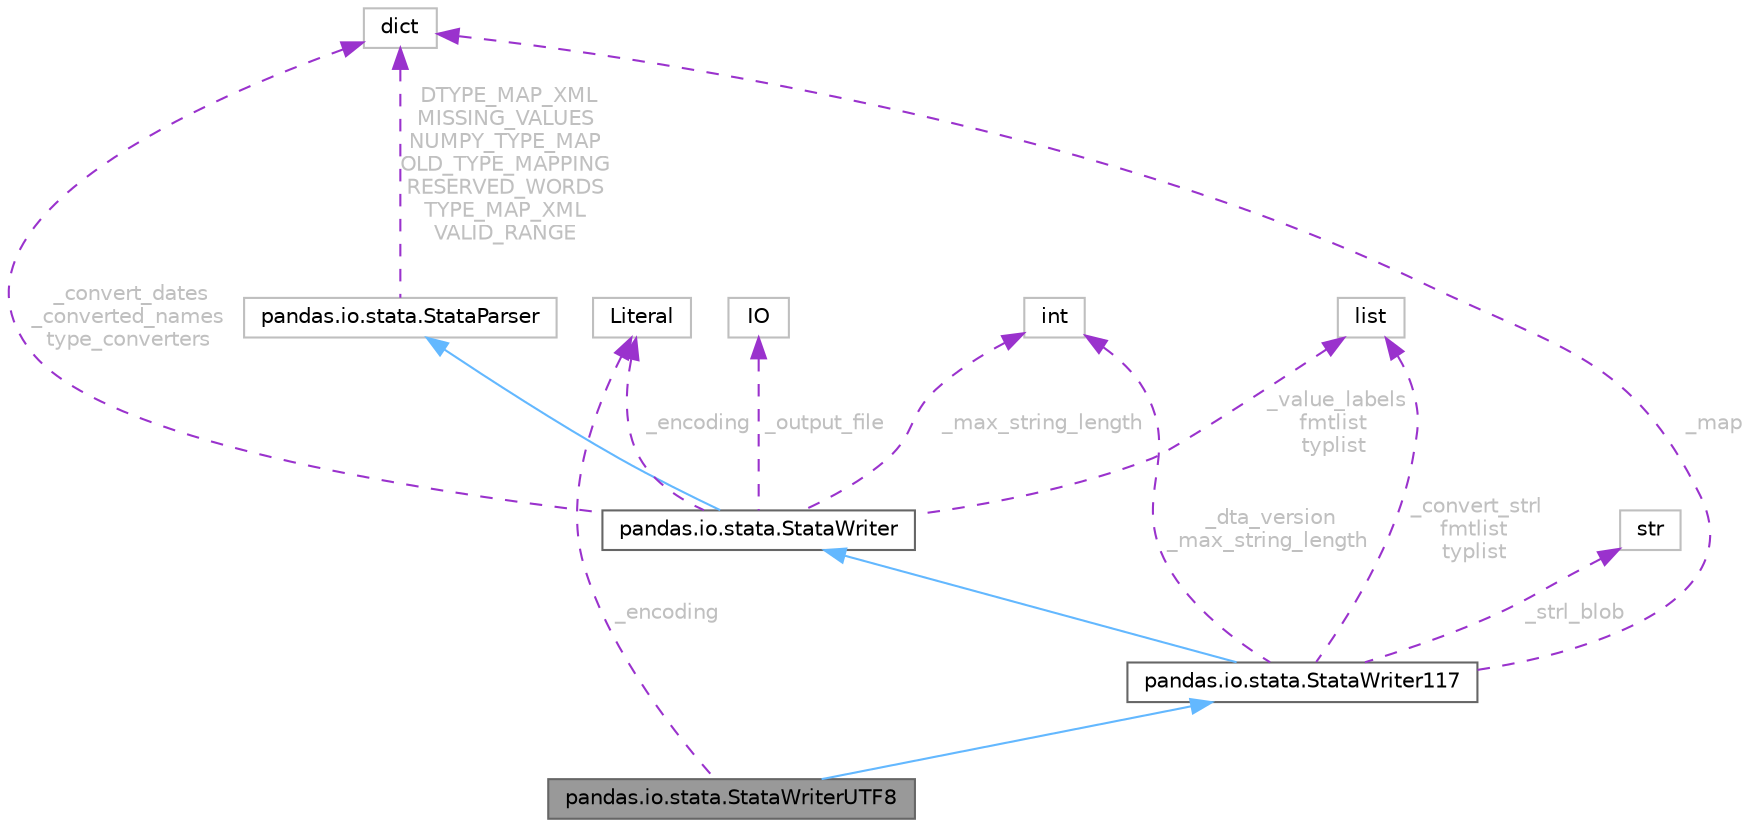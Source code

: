 digraph "pandas.io.stata.StataWriterUTF8"
{
 // LATEX_PDF_SIZE
  bgcolor="transparent";
  edge [fontname=Helvetica,fontsize=10,labelfontname=Helvetica,labelfontsize=10];
  node [fontname=Helvetica,fontsize=10,shape=box,height=0.2,width=0.4];
  Node1 [id="Node000001",label="pandas.io.stata.StataWriterUTF8",height=0.2,width=0.4,color="gray40", fillcolor="grey60", style="filled", fontcolor="black",tooltip=" "];
  Node2 -> Node1 [id="edge1_Node000001_Node000002",dir="back",color="steelblue1",style="solid",tooltip=" "];
  Node2 [id="Node000002",label="pandas.io.stata.StataWriter117",height=0.2,width=0.4,color="gray40", fillcolor="white", style="filled",URL="$dd/d0c/classpandas_1_1io_1_1stata_1_1StataWriter117.html",tooltip=" "];
  Node3 -> Node2 [id="edge2_Node000002_Node000003",dir="back",color="steelblue1",style="solid",tooltip=" "];
  Node3 [id="Node000003",label="pandas.io.stata.StataWriter",height=0.2,width=0.4,color="gray40", fillcolor="white", style="filled",URL="$d3/d82/classpandas_1_1io_1_1stata_1_1StataWriter.html",tooltip=" "];
  Node4 -> Node3 [id="edge3_Node000003_Node000004",dir="back",color="steelblue1",style="solid",tooltip=" "];
  Node4 [id="Node000004",label="pandas.io.stata.StataParser",height=0.2,width=0.4,color="grey75", fillcolor="white", style="filled",URL="$df/d0e/classpandas_1_1io_1_1stata_1_1StataParser.html",tooltip=" "];
  Node5 -> Node4 [id="edge4_Node000004_Node000005",dir="back",color="darkorchid3",style="dashed",tooltip=" ",label=" DTYPE_MAP_XML\nMISSING_VALUES\nNUMPY_TYPE_MAP\nOLD_TYPE_MAPPING\nRESERVED_WORDS\nTYPE_MAP_XML\nVALID_RANGE",fontcolor="grey" ];
  Node5 [id="Node000005",label="dict",height=0.2,width=0.4,color="grey75", fillcolor="white", style="filled",tooltip=" "];
  Node6 -> Node3 [id="edge5_Node000003_Node000006",dir="back",color="darkorchid3",style="dashed",tooltip=" ",label=" _max_string_length",fontcolor="grey" ];
  Node6 [id="Node000006",label="int",height=0.2,width=0.4,color="grey75", fillcolor="white", style="filled",tooltip=" "];
  Node7 -> Node3 [id="edge6_Node000003_Node000007",dir="back",color="darkorchid3",style="dashed",tooltip=" ",label=" _encoding",fontcolor="grey" ];
  Node7 [id="Node000007",label="Literal",height=0.2,width=0.4,color="grey75", fillcolor="white", style="filled",tooltip=" "];
  Node5 -> Node3 [id="edge7_Node000003_Node000005",dir="back",color="darkorchid3",style="dashed",tooltip=" ",label=" _convert_dates\n_converted_names\ntype_converters",fontcolor="grey" ];
  Node8 -> Node3 [id="edge8_Node000003_Node000008",dir="back",color="darkorchid3",style="dashed",tooltip=" ",label=" _value_labels\nfmtlist\ntyplist",fontcolor="grey" ];
  Node8 [id="Node000008",label="list",height=0.2,width=0.4,color="grey75", fillcolor="white", style="filled",tooltip=" "];
  Node9 -> Node3 [id="edge9_Node000003_Node000009",dir="back",color="darkorchid3",style="dashed",tooltip=" ",label=" _output_file",fontcolor="grey" ];
  Node9 [id="Node000009",label="IO",height=0.2,width=0.4,color="grey75", fillcolor="white", style="filled",tooltip=" "];
  Node6 -> Node2 [id="edge10_Node000002_Node000006",dir="back",color="darkorchid3",style="dashed",tooltip=" ",label=" _dta_version\n_max_string_length",fontcolor="grey" ];
  Node8 -> Node2 [id="edge11_Node000002_Node000008",dir="back",color="darkorchid3",style="dashed",tooltip=" ",label=" _convert_strl\nfmtlist\ntyplist",fontcolor="grey" ];
  Node5 -> Node2 [id="edge12_Node000002_Node000005",dir="back",color="darkorchid3",style="dashed",tooltip=" ",label=" _map",fontcolor="grey" ];
  Node10 -> Node2 [id="edge13_Node000002_Node000010",dir="back",color="darkorchid3",style="dashed",tooltip=" ",label=" _strl_blob",fontcolor="grey" ];
  Node10 [id="Node000010",label="str",height=0.2,width=0.4,color="grey75", fillcolor="white", style="filled",tooltip=" "];
  Node7 -> Node1 [id="edge14_Node000001_Node000007",dir="back",color="darkorchid3",style="dashed",tooltip=" ",label=" _encoding",fontcolor="grey" ];
}
